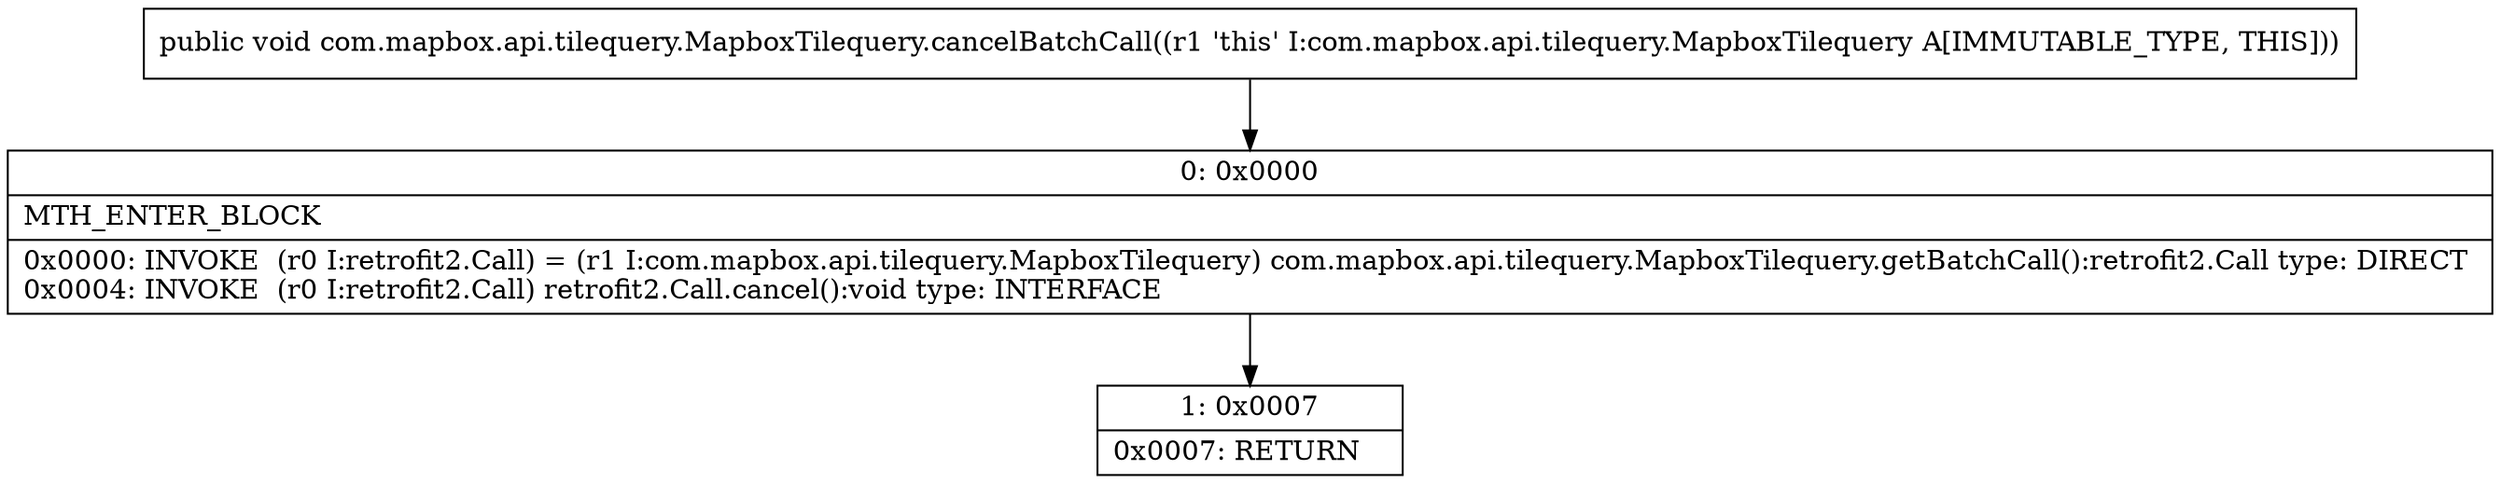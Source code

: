 digraph "CFG forcom.mapbox.api.tilequery.MapboxTilequery.cancelBatchCall()V" {
Node_0 [shape=record,label="{0\:\ 0x0000|MTH_ENTER_BLOCK\l|0x0000: INVOKE  (r0 I:retrofit2.Call) = (r1 I:com.mapbox.api.tilequery.MapboxTilequery) com.mapbox.api.tilequery.MapboxTilequery.getBatchCall():retrofit2.Call type: DIRECT \l0x0004: INVOKE  (r0 I:retrofit2.Call) retrofit2.Call.cancel():void type: INTERFACE \l}"];
Node_1 [shape=record,label="{1\:\ 0x0007|0x0007: RETURN   \l}"];
MethodNode[shape=record,label="{public void com.mapbox.api.tilequery.MapboxTilequery.cancelBatchCall((r1 'this' I:com.mapbox.api.tilequery.MapboxTilequery A[IMMUTABLE_TYPE, THIS])) }"];
MethodNode -> Node_0;
Node_0 -> Node_1;
}


